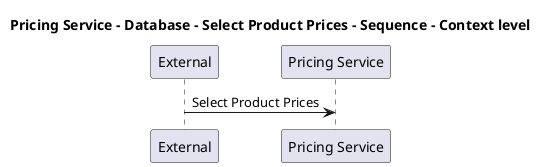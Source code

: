 @startuml

title Pricing Service - Database - Select Product Prices - Sequence - Context level

participant "External" as C4InterFlow.SoftwareSystems.ExternalSystem
participant "Pricing Service" as ECommercePlatform.SoftwareSystems.PricingService

C4InterFlow.SoftwareSystems.ExternalSystem -> ECommercePlatform.SoftwareSystems.PricingService : Select Product Prices


@enduml
